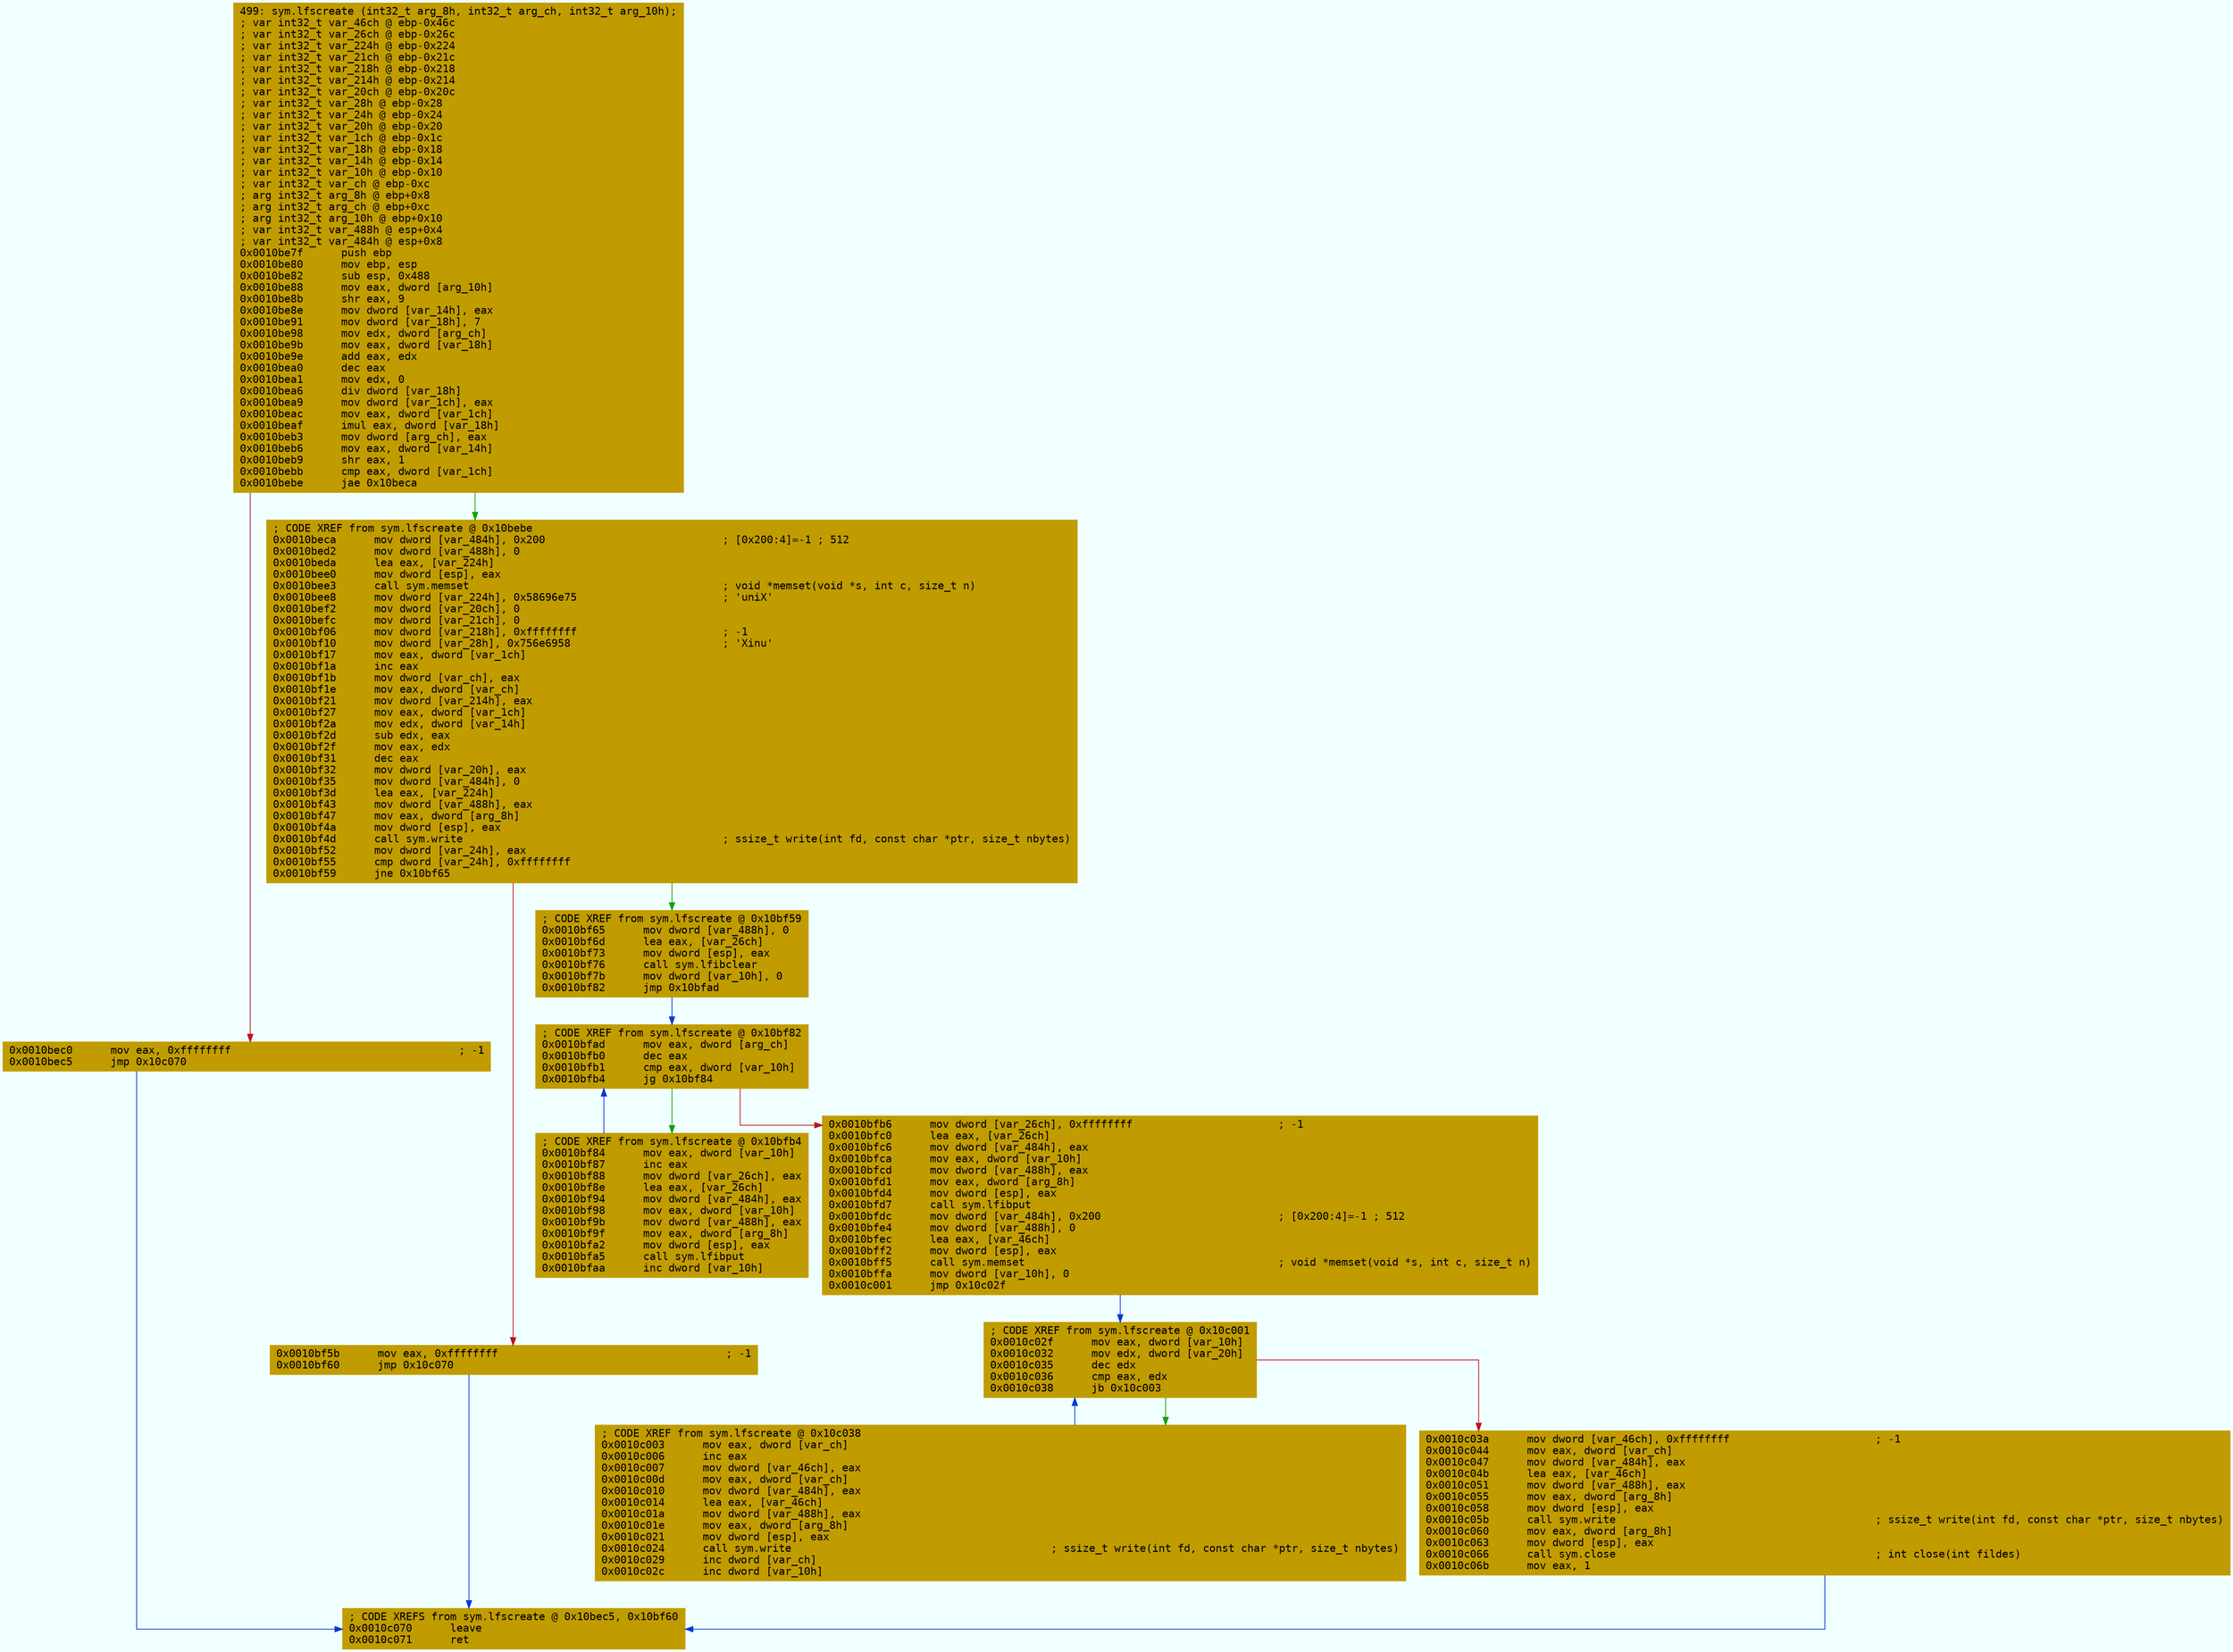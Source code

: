 digraph code {
	graph [bgcolor=azure fontsize=8 fontname="Courier" splines="ortho"];
	node [fillcolor=gray style=filled shape=box];
	edge [arrowhead="normal"];
	"0x0010be7f" [URL="sym.lfscreate/0x0010be7f", fillcolor="#c19c00",color="#c19c00", fontname="Courier",label="499: sym.lfscreate (int32_t arg_8h, int32_t arg_ch, int32_t arg_10h);\l; var int32_t var_46ch @ ebp-0x46c\l; var int32_t var_26ch @ ebp-0x26c\l; var int32_t var_224h @ ebp-0x224\l; var int32_t var_21ch @ ebp-0x21c\l; var int32_t var_218h @ ebp-0x218\l; var int32_t var_214h @ ebp-0x214\l; var int32_t var_20ch @ ebp-0x20c\l; var int32_t var_28h @ ebp-0x28\l; var int32_t var_24h @ ebp-0x24\l; var int32_t var_20h @ ebp-0x20\l; var int32_t var_1ch @ ebp-0x1c\l; var int32_t var_18h @ ebp-0x18\l; var int32_t var_14h @ ebp-0x14\l; var int32_t var_10h @ ebp-0x10\l; var int32_t var_ch @ ebp-0xc\l; arg int32_t arg_8h @ ebp+0x8\l; arg int32_t arg_ch @ ebp+0xc\l; arg int32_t arg_10h @ ebp+0x10\l; var int32_t var_488h @ esp+0x4\l; var int32_t var_484h @ esp+0x8\l0x0010be7f      push ebp\l0x0010be80      mov ebp, esp\l0x0010be82      sub esp, 0x488\l0x0010be88      mov eax, dword [arg_10h]\l0x0010be8b      shr eax, 9\l0x0010be8e      mov dword [var_14h], eax\l0x0010be91      mov dword [var_18h], 7\l0x0010be98      mov edx, dword [arg_ch]\l0x0010be9b      mov eax, dword [var_18h]\l0x0010be9e      add eax, edx\l0x0010bea0      dec eax\l0x0010bea1      mov edx, 0\l0x0010bea6      div dword [var_18h]\l0x0010bea9      mov dword [var_1ch], eax\l0x0010beac      mov eax, dword [var_1ch]\l0x0010beaf      imul eax, dword [var_18h]\l0x0010beb3      mov dword [arg_ch], eax\l0x0010beb6      mov eax, dword [var_14h]\l0x0010beb9      shr eax, 1\l0x0010bebb      cmp eax, dword [var_1ch]\l0x0010bebe      jae 0x10beca\l"]
	"0x0010bec0" [URL="sym.lfscreate/0x0010bec0", fillcolor="#c19c00",color="#c19c00", fontname="Courier",label="0x0010bec0      mov eax, 0xffffffff                                    ; -1\l0x0010bec5      jmp 0x10c070\l"]
	"0x0010beca" [URL="sym.lfscreate/0x0010beca", fillcolor="#c19c00",color="#c19c00", fontname="Courier",label="; CODE XREF from sym.lfscreate @ 0x10bebe\l0x0010beca      mov dword [var_484h], 0x200                            ; [0x200:4]=-1 ; 512\l0x0010bed2      mov dword [var_488h], 0\l0x0010beda      lea eax, [var_224h]\l0x0010bee0      mov dword [esp], eax\l0x0010bee3      call sym.memset                                        ; void *memset(void *s, int c, size_t n)\l0x0010bee8      mov dword [var_224h], 0x58696e75                       ; 'uniX'\l0x0010bef2      mov dword [var_20ch], 0\l0x0010befc      mov dword [var_21ch], 0\l0x0010bf06      mov dword [var_218h], 0xffffffff                       ; -1\l0x0010bf10      mov dword [var_28h], 0x756e6958                        ; 'Xinu'\l0x0010bf17      mov eax, dword [var_1ch]\l0x0010bf1a      inc eax\l0x0010bf1b      mov dword [var_ch], eax\l0x0010bf1e      mov eax, dword [var_ch]\l0x0010bf21      mov dword [var_214h], eax\l0x0010bf27      mov eax, dword [var_1ch]\l0x0010bf2a      mov edx, dword [var_14h]\l0x0010bf2d      sub edx, eax\l0x0010bf2f      mov eax, edx\l0x0010bf31      dec eax\l0x0010bf32      mov dword [var_20h], eax\l0x0010bf35      mov dword [var_484h], 0\l0x0010bf3d      lea eax, [var_224h]\l0x0010bf43      mov dword [var_488h], eax\l0x0010bf47      mov eax, dword [arg_8h]\l0x0010bf4a      mov dword [esp], eax\l0x0010bf4d      call sym.write                                         ; ssize_t write(int fd, const char *ptr, size_t nbytes)\l0x0010bf52      mov dword [var_24h], eax\l0x0010bf55      cmp dword [var_24h], 0xffffffff\l0x0010bf59      jne 0x10bf65\l"]
	"0x0010bf5b" [URL="sym.lfscreate/0x0010bf5b", fillcolor="#c19c00",color="#c19c00", fontname="Courier",label="0x0010bf5b      mov eax, 0xffffffff                                    ; -1\l0x0010bf60      jmp 0x10c070\l"]
	"0x0010bf65" [URL="sym.lfscreate/0x0010bf65", fillcolor="#c19c00",color="#c19c00", fontname="Courier",label="; CODE XREF from sym.lfscreate @ 0x10bf59\l0x0010bf65      mov dword [var_488h], 0\l0x0010bf6d      lea eax, [var_26ch]\l0x0010bf73      mov dword [esp], eax\l0x0010bf76      call sym.lfibclear\l0x0010bf7b      mov dword [var_10h], 0\l0x0010bf82      jmp 0x10bfad\l"]
	"0x0010bf84" [URL="sym.lfscreate/0x0010bf84", fillcolor="#c19c00",color="#c19c00", fontname="Courier",label="; CODE XREF from sym.lfscreate @ 0x10bfb4\l0x0010bf84      mov eax, dword [var_10h]\l0x0010bf87      inc eax\l0x0010bf88      mov dword [var_26ch], eax\l0x0010bf8e      lea eax, [var_26ch]\l0x0010bf94      mov dword [var_484h], eax\l0x0010bf98      mov eax, dword [var_10h]\l0x0010bf9b      mov dword [var_488h], eax\l0x0010bf9f      mov eax, dword [arg_8h]\l0x0010bfa2      mov dword [esp], eax\l0x0010bfa5      call sym.lfibput\l0x0010bfaa      inc dword [var_10h]\l"]
	"0x0010bfad" [URL="sym.lfscreate/0x0010bfad", fillcolor="#c19c00",color="#c19c00", fontname="Courier",label="; CODE XREF from sym.lfscreate @ 0x10bf82\l0x0010bfad      mov eax, dword [arg_ch]\l0x0010bfb0      dec eax\l0x0010bfb1      cmp eax, dword [var_10h]\l0x0010bfb4      jg 0x10bf84\l"]
	"0x0010bfb6" [URL="sym.lfscreate/0x0010bfb6", fillcolor="#c19c00",color="#c19c00", fontname="Courier",label="0x0010bfb6      mov dword [var_26ch], 0xffffffff                       ; -1\l0x0010bfc0      lea eax, [var_26ch]\l0x0010bfc6      mov dword [var_484h], eax\l0x0010bfca      mov eax, dword [var_10h]\l0x0010bfcd      mov dword [var_488h], eax\l0x0010bfd1      mov eax, dword [arg_8h]\l0x0010bfd4      mov dword [esp], eax\l0x0010bfd7      call sym.lfibput\l0x0010bfdc      mov dword [var_484h], 0x200                            ; [0x200:4]=-1 ; 512\l0x0010bfe4      mov dword [var_488h], 0\l0x0010bfec      lea eax, [var_46ch]\l0x0010bff2      mov dword [esp], eax\l0x0010bff5      call sym.memset                                        ; void *memset(void *s, int c, size_t n)\l0x0010bffa      mov dword [var_10h], 0\l0x0010c001      jmp 0x10c02f\l"]
	"0x0010c003" [URL="sym.lfscreate/0x0010c003", fillcolor="#c19c00",color="#c19c00", fontname="Courier",label="; CODE XREF from sym.lfscreate @ 0x10c038\l0x0010c003      mov eax, dword [var_ch]\l0x0010c006      inc eax\l0x0010c007      mov dword [var_46ch], eax\l0x0010c00d      mov eax, dword [var_ch]\l0x0010c010      mov dword [var_484h], eax\l0x0010c014      lea eax, [var_46ch]\l0x0010c01a      mov dword [var_488h], eax\l0x0010c01e      mov eax, dword [arg_8h]\l0x0010c021      mov dword [esp], eax\l0x0010c024      call sym.write                                         ; ssize_t write(int fd, const char *ptr, size_t nbytes)\l0x0010c029      inc dword [var_ch]\l0x0010c02c      inc dword [var_10h]\l"]
	"0x0010c02f" [URL="sym.lfscreate/0x0010c02f", fillcolor="#c19c00",color="#c19c00", fontname="Courier",label="; CODE XREF from sym.lfscreate @ 0x10c001\l0x0010c02f      mov eax, dword [var_10h]\l0x0010c032      mov edx, dword [var_20h]\l0x0010c035      dec edx\l0x0010c036      cmp eax, edx\l0x0010c038      jb 0x10c003\l"]
	"0x0010c03a" [URL="sym.lfscreate/0x0010c03a", fillcolor="#c19c00",color="#c19c00", fontname="Courier",label="0x0010c03a      mov dword [var_46ch], 0xffffffff                       ; -1\l0x0010c044      mov eax, dword [var_ch]\l0x0010c047      mov dword [var_484h], eax\l0x0010c04b      lea eax, [var_46ch]\l0x0010c051      mov dword [var_488h], eax\l0x0010c055      mov eax, dword [arg_8h]\l0x0010c058      mov dword [esp], eax\l0x0010c05b      call sym.write                                         ; ssize_t write(int fd, const char *ptr, size_t nbytes)\l0x0010c060      mov eax, dword [arg_8h]\l0x0010c063      mov dword [esp], eax\l0x0010c066      call sym.close                                         ; int close(int fildes)\l0x0010c06b      mov eax, 1\l"]
	"0x0010c070" [URL="sym.lfscreate/0x0010c070", fillcolor="#c19c00",color="#c19c00", fontname="Courier",label="; CODE XREFS from sym.lfscreate @ 0x10bec5, 0x10bf60\l0x0010c070      leave\l0x0010c071      ret\l"]
        "0x0010be7f" -> "0x0010beca" [color="#13a10e"];
        "0x0010be7f" -> "0x0010bec0" [color="#c50f1f"];
        "0x0010bec0" -> "0x0010c070" [color="#0037da"];
        "0x0010beca" -> "0x0010bf65" [color="#13a10e"];
        "0x0010beca" -> "0x0010bf5b" [color="#c50f1f"];
        "0x0010bf5b" -> "0x0010c070" [color="#0037da"];
        "0x0010bf65" -> "0x0010bfad" [color="#0037da"];
        "0x0010bf84" -> "0x0010bfad" [color="#0037da"];
        "0x0010bfad" -> "0x0010bf84" [color="#13a10e"];
        "0x0010bfad" -> "0x0010bfb6" [color="#c50f1f"];
        "0x0010bfb6" -> "0x0010c02f" [color="#0037da"];
        "0x0010c003" -> "0x0010c02f" [color="#0037da"];
        "0x0010c02f" -> "0x0010c003" [color="#13a10e"];
        "0x0010c02f" -> "0x0010c03a" [color="#c50f1f"];
        "0x0010c03a" -> "0x0010c070" [color="#0037da"];
}
